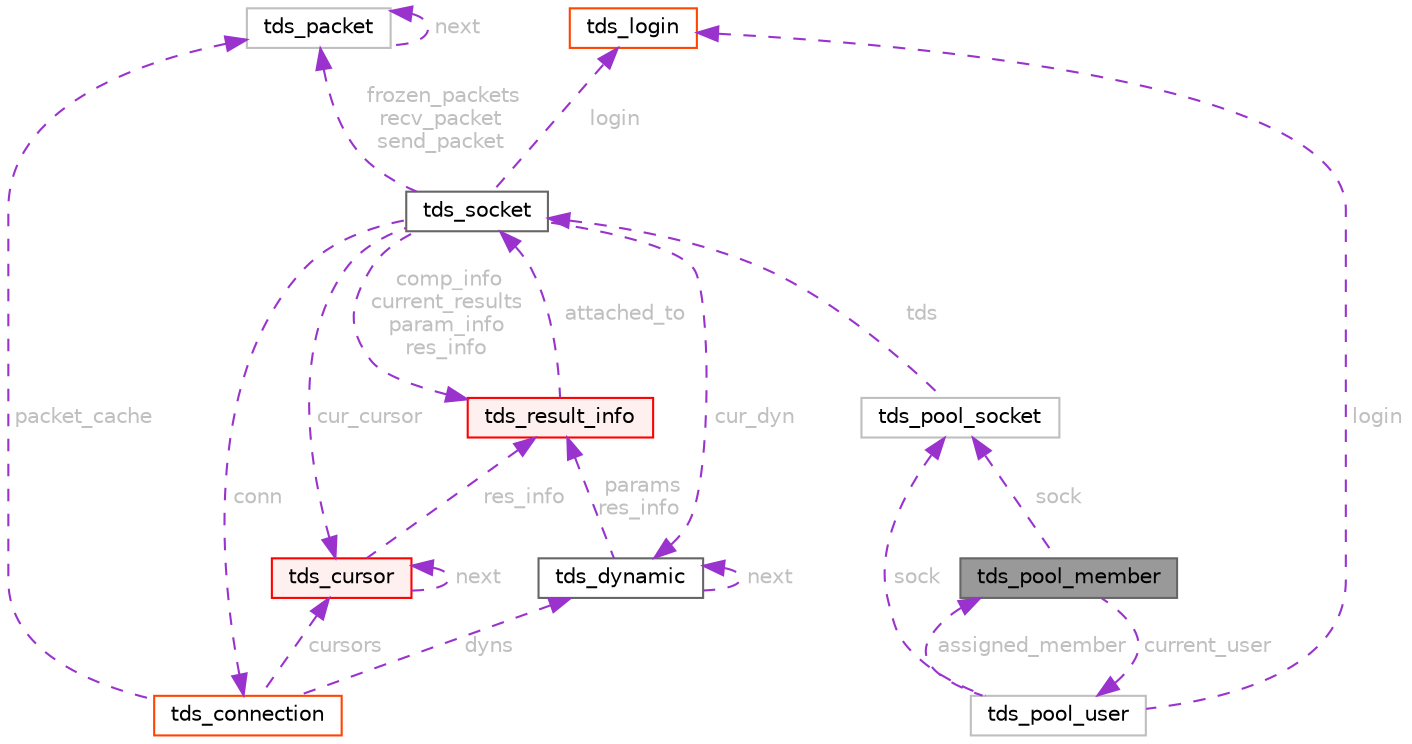 digraph "tds_pool_member"
{
 // LATEX_PDF_SIZE
  bgcolor="transparent";
  edge [fontname=Helvetica,fontsize=10,labelfontname=Helvetica,labelfontsize=10];
  node [fontname=Helvetica,fontsize=10,shape=box,height=0.2,width=0.4];
  Node1 [id="Node000001",label="tds_pool_member",height=0.2,width=0.4,color="gray40", fillcolor="grey60", style="filled", fontcolor="black",tooltip=" "];
  Node2 -> Node1 [id="edge1_Node000001_Node000002",dir="back",color="darkorchid3",style="dashed",tooltip=" ",label=" sock",fontcolor="grey" ];
  Node2 [id="Node000002",label="tds_pool_socket",height=0.2,width=0.4,color="grey75", fillcolor="white", style="filled",URL="$a00702.html",tooltip=" "];
  Node3 -> Node2 [id="edge2_Node000002_Node000003",dir="back",color="darkorchid3",style="dashed",tooltip=" ",label=" tds",fontcolor="grey" ];
  Node3 [id="Node000003",label="tds_socket",height=0.2,width=0.4,color="gray40", fillcolor="white", style="filled",URL="$a01290.html",tooltip="Information for a server connection."];
  Node4 -> Node3 [id="edge3_Node000003_Node000004",dir="back",color="darkorchid3",style="dashed",tooltip=" ",label=" conn",fontcolor="grey" ];
  Node4 [id="Node000004",label="tds_connection",height=0.2,width=0.4,color="orangered", fillcolor="white", style="filled",URL="$a01286.html",tooltip=" "];
  Node9 -> Node4 [id="edge4_Node000004_Node000009",dir="back",color="darkorchid3",style="dashed",tooltip=" ",label=" cursors",fontcolor="grey" ];
  Node9 [id="Node000009",label="tds_cursor",height=0.2,width=0.4,color="red", fillcolor="#FFF0F0", style="filled",URL="$a01254.html",tooltip="Holds informations about a cursor."];
  Node9 -> Node9 [id="edge5_Node000009_Node000009",dir="back",color="darkorchid3",style="dashed",tooltip=" ",label=" next",fontcolor="grey" ];
  Node11 -> Node9 [id="edge6_Node000009_Node000011",dir="back",color="darkorchid3",style="dashed",tooltip=" ",label=" res_info",fontcolor="grey" ];
  Node11 [id="Node000011",label="tds_result_info",height=0.2,width=0.4,color="red", fillcolor="#FFF0F0", style="filled",URL="$a01238.html",tooltip="Hold information for any results."];
  Node3 -> Node11 [id="edge7_Node000011_Node000003",dir="back",color="darkorchid3",style="dashed",tooltip=" ",label=" attached_to",fontcolor="grey" ];
  Node20 -> Node4 [id="edge8_Node000004_Node000020",dir="back",color="darkorchid3",style="dashed",tooltip=" ",label=" dyns",fontcolor="grey" ];
  Node20 [id="Node000020",label="tds_dynamic",height=0.2,width=0.4,color="gray40", fillcolor="white", style="filled",URL="$a01262.html",tooltip="Holds information for a dynamic (also called prepared) query."];
  Node20 -> Node20 [id="edge9_Node000020_Node000020",dir="back",color="darkorchid3",style="dashed",tooltip=" ",label=" next",fontcolor="grey" ];
  Node11 -> Node20 [id="edge10_Node000020_Node000011",dir="back",color="darkorchid3",style="dashed",tooltip=" ",label=" params\nres_info",fontcolor="grey" ];
  Node23 -> Node4 [id="edge11_Node000004_Node000023",dir="back",color="darkorchid3",style="dashed",tooltip=" ",label=" packet_cache",fontcolor="grey" ];
  Node23 [id="Node000023",label="tds_packet",height=0.2,width=0.4,color="grey75", fillcolor="white", style="filled",URL="$a01278.html",tooltip=" "];
  Node23 -> Node23 [id="edge12_Node000023_Node000023",dir="back",color="darkorchid3",style="dashed",tooltip=" ",label=" next",fontcolor="grey" ];
  Node23 -> Node3 [id="edge13_Node000003_Node000023",dir="back",color="darkorchid3",style="dashed",tooltip=" ",label=" frozen_packets\nrecv_packet\nsend_packet",fontcolor="grey" ];
  Node11 -> Node3 [id="edge14_Node000003_Node000011",dir="back",color="darkorchid3",style="dashed",tooltip=" ",label=" comp_info\ncurrent_results\nparam_info\nres_info",fontcolor="grey" ];
  Node9 -> Node3 [id="edge15_Node000003_Node000009",dir="back",color="darkorchid3",style="dashed",tooltip=" ",label=" cur_cursor",fontcolor="grey" ];
  Node20 -> Node3 [id="edge16_Node000003_Node000020",dir="back",color="darkorchid3",style="dashed",tooltip=" ",label=" cur_dyn",fontcolor="grey" ];
  Node25 -> Node3 [id="edge17_Node000003_Node000025",dir="back",color="darkorchid3",style="dashed",tooltip=" ",label=" login",fontcolor="grey" ];
  Node25 [id="Node000025",label="tds_login",height=0.2,width=0.4,color="orangered", fillcolor="white", style="filled",URL="$a01198.html",tooltip=" "];
  Node26 -> Node1 [id="edge18_Node000001_Node000026",dir="back",color="darkorchid3",style="dashed",tooltip=" ",label=" current_user",fontcolor="grey" ];
  Node26 [id="Node000026",label="tds_pool_user",height=0.2,width=0.4,color="grey75", fillcolor="white", style="filled",URL="$a00706.html",tooltip=" "];
  Node2 -> Node26 [id="edge19_Node000026_Node000002",dir="back",color="darkorchid3",style="dashed",tooltip=" ",label=" sock",fontcolor="grey" ];
  Node25 -> Node26 [id="edge20_Node000026_Node000025",dir="back",color="darkorchid3",style="dashed",tooltip=" ",label=" login",fontcolor="grey" ];
  Node1 -> Node26 [id="edge21_Node000026_Node000001",dir="back",color="darkorchid3",style="dashed",tooltip=" ",label=" assigned_member",fontcolor="grey" ];
}
